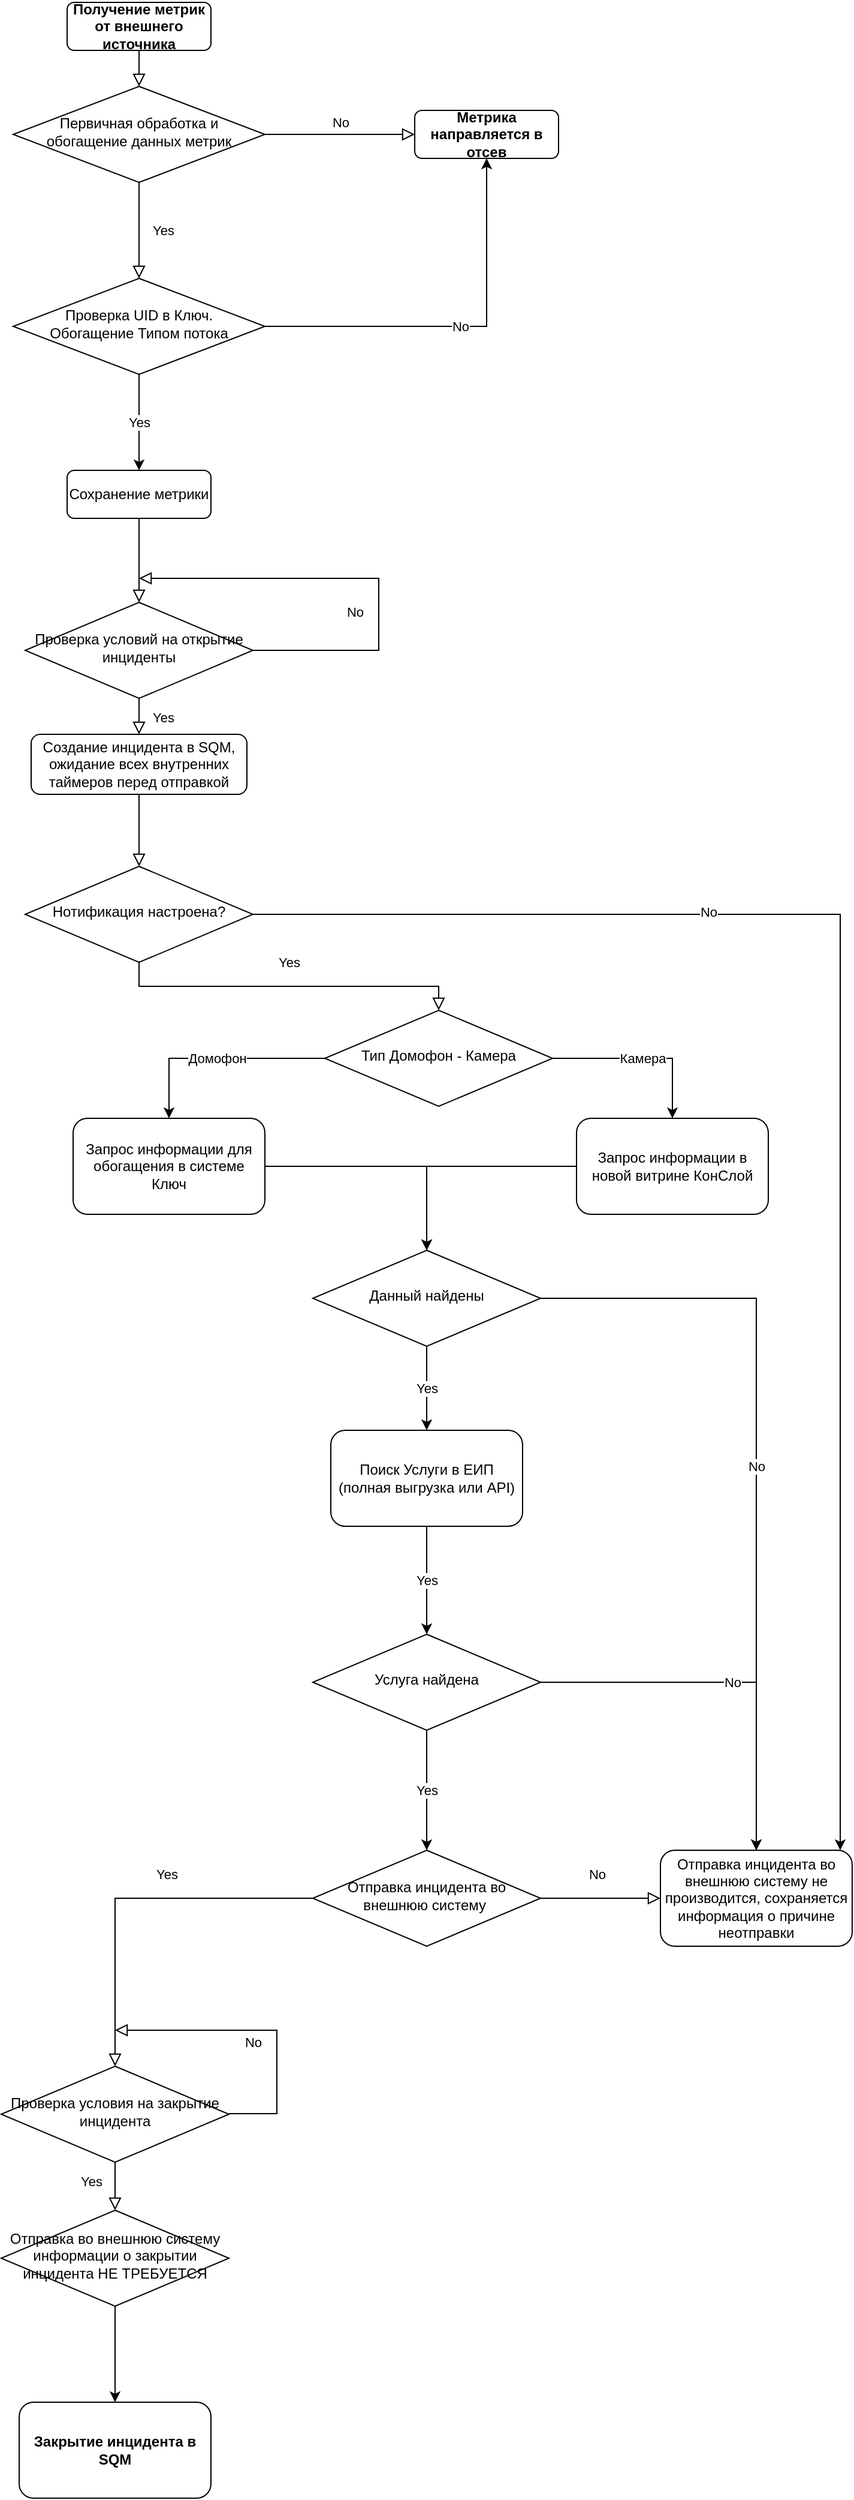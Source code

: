<mxfile version="27.1.6">
  <diagram id="C5RBs43oDa-KdzZeNtuy" name="Page-1">
    <mxGraphModel dx="1495" dy="599" grid="1" gridSize="10" guides="1" tooltips="1" connect="1" arrows="1" fold="1" page="1" pageScale="1" pageWidth="827" pageHeight="1169" math="0" shadow="0">
      <root>
        <mxCell id="WIyWlLk6GJQsqaUBKTNV-0" />
        <mxCell id="WIyWlLk6GJQsqaUBKTNV-1" parent="WIyWlLk6GJQsqaUBKTNV-0" />
        <mxCell id="WIyWlLk6GJQsqaUBKTNV-2" value="" style="rounded=0;html=1;jettySize=auto;orthogonalLoop=1;fontSize=11;endArrow=block;endFill=0;endSize=8;strokeWidth=1;shadow=0;labelBackgroundColor=none;edgeStyle=orthogonalEdgeStyle;" parent="WIyWlLk6GJQsqaUBKTNV-1" source="WIyWlLk6GJQsqaUBKTNV-3" target="WIyWlLk6GJQsqaUBKTNV-6" edge="1">
          <mxGeometry relative="1" as="geometry" />
        </mxCell>
        <mxCell id="WIyWlLk6GJQsqaUBKTNV-3" value="&lt;b&gt;Получение метрик от внешнего источника&lt;/b&gt;" style="rounded=1;whiteSpace=wrap;html=1;fontSize=12;glass=0;strokeWidth=1;shadow=0;" parent="WIyWlLk6GJQsqaUBKTNV-1" vertex="1">
          <mxGeometry x="125" y="10" width="120" height="40" as="geometry" />
        </mxCell>
        <mxCell id="WIyWlLk6GJQsqaUBKTNV-4" value="Yes" style="rounded=0;html=1;jettySize=auto;orthogonalLoop=1;fontSize=11;endArrow=block;endFill=0;endSize=8;strokeWidth=1;shadow=0;labelBackgroundColor=none;edgeStyle=orthogonalEdgeStyle;entryX=0.5;entryY=0;entryDx=0;entryDy=0;" parent="WIyWlLk6GJQsqaUBKTNV-1" source="WIyWlLk6GJQsqaUBKTNV-6" target="5Hg8QZIM00KDzzEJ88aO-0" edge="1">
          <mxGeometry y="20" relative="1" as="geometry">
            <mxPoint as="offset" />
            <mxPoint x="185" y="260" as="targetPoint" />
          </mxGeometry>
        </mxCell>
        <mxCell id="WIyWlLk6GJQsqaUBKTNV-5" value="No" style="edgeStyle=orthogonalEdgeStyle;rounded=0;html=1;jettySize=auto;orthogonalLoop=1;fontSize=11;endArrow=block;endFill=0;endSize=8;strokeWidth=1;shadow=0;labelBackgroundColor=none;" parent="WIyWlLk6GJQsqaUBKTNV-1" source="WIyWlLk6GJQsqaUBKTNV-6" target="WIyWlLk6GJQsqaUBKTNV-7" edge="1">
          <mxGeometry y="10" relative="1" as="geometry">
            <mxPoint as="offset" />
          </mxGeometry>
        </mxCell>
        <mxCell id="WIyWlLk6GJQsqaUBKTNV-6" value="Первичная обработка и&lt;br&gt;обогащение данных метрик" style="rhombus;whiteSpace=wrap;html=1;shadow=0;fontFamily=Helvetica;fontSize=12;align=center;strokeWidth=1;spacing=6;spacingTop=-4;" parent="WIyWlLk6GJQsqaUBKTNV-1" vertex="1">
          <mxGeometry x="80" y="80" width="210" height="80" as="geometry" />
        </mxCell>
        <mxCell id="WIyWlLk6GJQsqaUBKTNV-7" value="&lt;b&gt;Метрика направляется в отсев&lt;/b&gt;" style="rounded=1;whiteSpace=wrap;html=1;fontSize=12;glass=0;strokeWidth=1;shadow=0;" parent="WIyWlLk6GJQsqaUBKTNV-1" vertex="1">
          <mxGeometry x="415" y="100" width="120" height="40" as="geometry" />
        </mxCell>
        <mxCell id="WIyWlLk6GJQsqaUBKTNV-8" value="No" style="rounded=0;html=1;jettySize=auto;orthogonalLoop=1;fontSize=11;endArrow=block;endFill=0;endSize=8;strokeWidth=1;shadow=0;labelBackgroundColor=none;edgeStyle=orthogonalEdgeStyle;exitX=1;exitY=0.5;exitDx=0;exitDy=0;" parent="WIyWlLk6GJQsqaUBKTNV-1" source="WIyWlLk6GJQsqaUBKTNV-10" edge="1">
          <mxGeometry x="-0.247" y="20" relative="1" as="geometry">
            <mxPoint as="offset" />
            <mxPoint x="185" y="490" as="targetPoint" />
            <Array as="points">
              <mxPoint x="385" y="550" />
              <mxPoint x="385" y="490" />
            </Array>
          </mxGeometry>
        </mxCell>
        <mxCell id="WIyWlLk6GJQsqaUBKTNV-10" value="Проверка условий на открытие инциденты" style="rhombus;whiteSpace=wrap;html=1;shadow=0;fontFamily=Helvetica;fontSize=12;align=center;strokeWidth=1;spacing=6;spacingTop=-4;" parent="WIyWlLk6GJQsqaUBKTNV-1" vertex="1">
          <mxGeometry x="90" y="510" width="190" height="80" as="geometry" />
        </mxCell>
        <mxCell id="WIyWlLk6GJQsqaUBKTNV-12" value="Сохранение метрики" style="rounded=1;whiteSpace=wrap;html=1;fontSize=12;glass=0;strokeWidth=1;shadow=0;" parent="WIyWlLk6GJQsqaUBKTNV-1" vertex="1">
          <mxGeometry x="125" y="400" width="120" height="40" as="geometry" />
        </mxCell>
        <mxCell id="mZUCvUm8G59XYxikK2uu-3" value="" style="rounded=0;html=1;jettySize=auto;orthogonalLoop=1;fontSize=11;endArrow=block;endFill=0;endSize=8;strokeWidth=1;shadow=0;labelBackgroundColor=none;edgeStyle=orthogonalEdgeStyle;" parent="WIyWlLk6GJQsqaUBKTNV-1" source="WIyWlLk6GJQsqaUBKTNV-12" edge="1" target="WIyWlLk6GJQsqaUBKTNV-10">
          <mxGeometry relative="1" as="geometry">
            <mxPoint x="185" y="990" as="sourcePoint" />
            <mxPoint x="185" y="950" as="targetPoint" />
          </mxGeometry>
        </mxCell>
        <mxCell id="mZUCvUm8G59XYxikK2uu-5" value="Yes" style="rounded=0;html=1;jettySize=auto;orthogonalLoop=1;fontSize=11;endArrow=block;endFill=0;endSize=8;strokeWidth=1;shadow=0;labelBackgroundColor=none;edgeStyle=orthogonalEdgeStyle;" parent="WIyWlLk6GJQsqaUBKTNV-1" source="WIyWlLk6GJQsqaUBKTNV-10" edge="1">
          <mxGeometry y="20" relative="1" as="geometry">
            <mxPoint as="offset" />
            <mxPoint x="184.5" y="770" as="sourcePoint" />
            <mxPoint x="185" y="620" as="targetPoint" />
          </mxGeometry>
        </mxCell>
        <mxCell id="5Hg8QZIM00KDzzEJ88aO-23" style="edgeStyle=orthogonalEdgeStyle;rounded=0;orthogonalLoop=1;jettySize=auto;html=1;" edge="1" parent="WIyWlLk6GJQsqaUBKTNV-1" source="mZUCvUm8G59XYxikK2uu-6" target="mZUCvUm8G59XYxikK2uu-11">
          <mxGeometry relative="1" as="geometry">
            <Array as="points">
              <mxPoint x="770" y="770" />
            </Array>
          </mxGeometry>
        </mxCell>
        <mxCell id="5Hg8QZIM00KDzzEJ88aO-24" value="No" style="edgeLabel;html=1;align=center;verticalAlign=middle;resizable=0;points=[];" vertex="1" connectable="0" parent="5Hg8QZIM00KDzzEJ88aO-23">
          <mxGeometry x="-0.402" y="2" relative="1" as="geometry">
            <mxPoint as="offset" />
          </mxGeometry>
        </mxCell>
        <mxCell id="mZUCvUm8G59XYxikK2uu-6" value="Нотификация настроена?" style="rhombus;whiteSpace=wrap;html=1;shadow=0;fontFamily=Helvetica;fontSize=12;align=center;strokeWidth=1;spacing=6;spacingTop=-4;" parent="WIyWlLk6GJQsqaUBKTNV-1" vertex="1">
          <mxGeometry x="90" y="730" width="190" height="80" as="geometry" />
        </mxCell>
        <mxCell id="mZUCvUm8G59XYxikK2uu-8" value="Yes" style="rounded=0;html=1;jettySize=auto;orthogonalLoop=1;fontSize=11;endArrow=block;endFill=0;endSize=8;strokeWidth=1;shadow=0;labelBackgroundColor=none;edgeStyle=orthogonalEdgeStyle;exitX=0.5;exitY=1;exitDx=0;exitDy=0;entryX=0.5;entryY=0;entryDx=0;entryDy=0;" parent="WIyWlLk6GJQsqaUBKTNV-1" source="mZUCvUm8G59XYxikK2uu-6" target="5Hg8QZIM00KDzzEJ88aO-3" edge="1">
          <mxGeometry y="20" relative="1" as="geometry">
            <mxPoint as="offset" />
            <mxPoint x="265" y="1150" as="sourcePoint" />
            <mxPoint x="355" y="1210" as="targetPoint" />
            <Array as="points" />
          </mxGeometry>
        </mxCell>
        <mxCell id="mZUCvUm8G59XYxikK2uu-11" value="Отправка инцидента во внешнюю систему не производится, сохраняется информация о причине неотправки" style="rounded=1;whiteSpace=wrap;html=1;fontSize=12;glass=0;strokeWidth=1;shadow=0;" parent="WIyWlLk6GJQsqaUBKTNV-1" vertex="1">
          <mxGeometry x="620" y="1550" width="160" height="80" as="geometry" />
        </mxCell>
        <mxCell id="mZUCvUm8G59XYxikK2uu-15" value="Проверка условия на закрытие инцидента" style="rhombus;whiteSpace=wrap;html=1;shadow=0;fontFamily=Helvetica;fontSize=12;align=center;strokeWidth=1;spacing=6;spacingTop=-4;" parent="WIyWlLk6GJQsqaUBKTNV-1" vertex="1">
          <mxGeometry x="70" y="1730" width="190" height="80" as="geometry" />
        </mxCell>
        <mxCell id="mZUCvUm8G59XYxikK2uu-16" value="&lt;span&gt;Отправка инцидента во внешнюю систему&amp;nbsp;&lt;/span&gt;" style="rhombus;whiteSpace=wrap;html=1;shadow=0;fontFamily=Helvetica;fontSize=12;align=center;strokeWidth=1;spacing=6;spacingTop=-4;" parent="WIyWlLk6GJQsqaUBKTNV-1" vertex="1">
          <mxGeometry x="330" y="1550" width="190" height="80" as="geometry" />
        </mxCell>
        <mxCell id="mZUCvUm8G59XYxikK2uu-17" value="No" style="rounded=0;html=1;jettySize=auto;orthogonalLoop=1;fontSize=11;endArrow=block;endFill=0;endSize=8;strokeWidth=1;shadow=0;labelBackgroundColor=none;edgeStyle=orthogonalEdgeStyle;entryX=0;entryY=0.5;entryDx=0;entryDy=0;" parent="WIyWlLk6GJQsqaUBKTNV-1" source="mZUCvUm8G59XYxikK2uu-16" target="mZUCvUm8G59XYxikK2uu-11" edge="1">
          <mxGeometry x="-0.059" y="20" relative="1" as="geometry">
            <mxPoint as="offset" />
            <mxPoint x="260" y="2049.5" as="sourcePoint" />
            <mxPoint x="425" y="2049.5" as="targetPoint" />
            <Array as="points" />
          </mxGeometry>
        </mxCell>
        <mxCell id="mZUCvUm8G59XYxikK2uu-18" value="Yes" style="rounded=0;html=1;jettySize=auto;orthogonalLoop=1;fontSize=11;endArrow=block;endFill=0;endSize=8;strokeWidth=1;shadow=0;labelBackgroundColor=none;edgeStyle=orthogonalEdgeStyle;" parent="WIyWlLk6GJQsqaUBKTNV-1" source="mZUCvUm8G59XYxikK2uu-16" target="mZUCvUm8G59XYxikK2uu-15" edge="1">
          <mxGeometry x="-0.2" y="-20" relative="1" as="geometry">
            <mxPoint as="offset" />
            <mxPoint x="165" y="2110" as="sourcePoint" />
            <mxPoint x="155" y="2270" as="targetPoint" />
            <Array as="points" />
          </mxGeometry>
        </mxCell>
        <mxCell id="mZUCvUm8G59XYxikK2uu-20" value="No" style="rounded=0;html=1;jettySize=auto;orthogonalLoop=1;fontSize=11;endArrow=block;endFill=0;endSize=8;strokeWidth=1;shadow=0;labelBackgroundColor=none;edgeStyle=orthogonalEdgeStyle;" parent="WIyWlLk6GJQsqaUBKTNV-1" edge="1">
          <mxGeometry x="-0.173" y="20" relative="1" as="geometry">
            <mxPoint y="1" as="offset" />
            <mxPoint x="260" y="1769.5" as="sourcePoint" />
            <mxPoint x="165" y="1700" as="targetPoint" />
            <Array as="points">
              <mxPoint x="300" y="1770" />
              <mxPoint x="300" y="1700" />
            </Array>
          </mxGeometry>
        </mxCell>
        <mxCell id="mZUCvUm8G59XYxikK2uu-21" value="Yes" style="rounded=0;html=1;jettySize=auto;orthogonalLoop=1;fontSize=11;endArrow=block;endFill=0;endSize=8;strokeWidth=1;shadow=0;labelBackgroundColor=none;edgeStyle=orthogonalEdgeStyle;" parent="WIyWlLk6GJQsqaUBKTNV-1" source="mZUCvUm8G59XYxikK2uu-15" target="mZUCvUm8G59XYxikK2uu-22" edge="1">
          <mxGeometry x="-0.2" y="-20" relative="1" as="geometry">
            <mxPoint as="offset" />
            <mxPoint x="175" y="1690" as="sourcePoint" />
            <mxPoint x="165" y="1850" as="targetPoint" />
            <Array as="points" />
          </mxGeometry>
        </mxCell>
        <mxCell id="5Hg8QZIM00KDzzEJ88aO-20" style="edgeStyle=orthogonalEdgeStyle;rounded=0;orthogonalLoop=1;jettySize=auto;html=1;" edge="1" parent="WIyWlLk6GJQsqaUBKTNV-1" source="mZUCvUm8G59XYxikK2uu-22" target="mZUCvUm8G59XYxikK2uu-27">
          <mxGeometry relative="1" as="geometry" />
        </mxCell>
        <mxCell id="mZUCvUm8G59XYxikK2uu-22" value="Отправка во внешнюю систему информации о закрытии инцидента НЕ ТРЕБУЕТСЯ" style="rhombus;whiteSpace=wrap;html=1;shadow=0;fontFamily=Helvetica;fontSize=12;align=center;strokeWidth=1;spacing=6;spacingTop=-4;" parent="WIyWlLk6GJQsqaUBKTNV-1" vertex="1">
          <mxGeometry x="70" y="1850" width="190" height="80" as="geometry" />
        </mxCell>
        <mxCell id="mZUCvUm8G59XYxikK2uu-27" value="&lt;b&gt;Закрытие инцидента в SQM&lt;/b&gt;" style="rounded=1;whiteSpace=wrap;html=1;fontSize=12;glass=0;strokeWidth=1;shadow=0;" parent="WIyWlLk6GJQsqaUBKTNV-1" vertex="1">
          <mxGeometry x="85" y="2010" width="160" height="80" as="geometry" />
        </mxCell>
        <mxCell id="mZUCvUm8G59XYxikK2uu-39" value="Создание инцидента в SQM, ожидание всех внутренних таймеров перед отправкой" style="rounded=1;whiteSpace=wrap;html=1;fontSize=12;glass=0;strokeWidth=1;shadow=0;" parent="WIyWlLk6GJQsqaUBKTNV-1" vertex="1">
          <mxGeometry x="95" y="620" width="180" height="50" as="geometry" />
        </mxCell>
        <mxCell id="mZUCvUm8G59XYxikK2uu-41" value="" style="rounded=0;html=1;jettySize=auto;orthogonalLoop=1;fontSize=11;endArrow=block;endFill=0;endSize=8;strokeWidth=1;shadow=0;labelBackgroundColor=none;edgeStyle=orthogonalEdgeStyle;entryX=0.5;entryY=0;entryDx=0;entryDy=0;" parent="WIyWlLk6GJQsqaUBKTNV-1" source="mZUCvUm8G59XYxikK2uu-39" target="mZUCvUm8G59XYxikK2uu-6" edge="1">
          <mxGeometry relative="1" as="geometry">
            <mxPoint x="195" y="930" as="sourcePoint" />
            <mxPoint x="195" y="960" as="targetPoint" />
          </mxGeometry>
        </mxCell>
        <mxCell id="5Hg8QZIM00KDzzEJ88aO-1" value="No" style="edgeStyle=orthogonalEdgeStyle;rounded=0;orthogonalLoop=1;jettySize=auto;html=1;entryX=0.5;entryY=1;entryDx=0;entryDy=0;" edge="1" parent="WIyWlLk6GJQsqaUBKTNV-1" source="5Hg8QZIM00KDzzEJ88aO-0" target="WIyWlLk6GJQsqaUBKTNV-7">
          <mxGeometry relative="1" as="geometry" />
        </mxCell>
        <mxCell id="5Hg8QZIM00KDzzEJ88aO-2" value="Yes" style="edgeStyle=orthogonalEdgeStyle;rounded=0;orthogonalLoop=1;jettySize=auto;html=1;" edge="1" parent="WIyWlLk6GJQsqaUBKTNV-1" source="5Hg8QZIM00KDzzEJ88aO-0" target="WIyWlLk6GJQsqaUBKTNV-12">
          <mxGeometry relative="1" as="geometry" />
        </mxCell>
        <mxCell id="5Hg8QZIM00KDzzEJ88aO-0" value="Проверка UID в Ключ.&lt;br&gt;Обогащение Типом потока" style="rhombus;whiteSpace=wrap;html=1;shadow=0;fontFamily=Helvetica;fontSize=12;align=center;strokeWidth=1;spacing=6;spacingTop=-4;" vertex="1" parent="WIyWlLk6GJQsqaUBKTNV-1">
          <mxGeometry x="80" y="240" width="210" height="80" as="geometry" />
        </mxCell>
        <mxCell id="5Hg8QZIM00KDzzEJ88aO-5" value="Домофон" style="edgeStyle=orthogonalEdgeStyle;rounded=0;orthogonalLoop=1;jettySize=auto;html=1;" edge="1" parent="WIyWlLk6GJQsqaUBKTNV-1" source="5Hg8QZIM00KDzzEJ88aO-3" target="5Hg8QZIM00KDzzEJ88aO-4">
          <mxGeometry relative="1" as="geometry" />
        </mxCell>
        <mxCell id="5Hg8QZIM00KDzzEJ88aO-7" value="Камера" style="edgeStyle=orthogonalEdgeStyle;rounded=0;orthogonalLoop=1;jettySize=auto;html=1;" edge="1" parent="WIyWlLk6GJQsqaUBKTNV-1" source="5Hg8QZIM00KDzzEJ88aO-3" target="5Hg8QZIM00KDzzEJ88aO-6">
          <mxGeometry relative="1" as="geometry" />
        </mxCell>
        <mxCell id="5Hg8QZIM00KDzzEJ88aO-3" value="Тип Домофон - Камера" style="rhombus;whiteSpace=wrap;html=1;shadow=0;fontFamily=Helvetica;fontSize=12;align=center;strokeWidth=1;spacing=6;spacingTop=-4;" vertex="1" parent="WIyWlLk6GJQsqaUBKTNV-1">
          <mxGeometry x="340" y="850" width="190" height="80" as="geometry" />
        </mxCell>
        <mxCell id="5Hg8QZIM00KDzzEJ88aO-9" style="edgeStyle=orthogonalEdgeStyle;rounded=0;orthogonalLoop=1;jettySize=auto;html=1;" edge="1" parent="WIyWlLk6GJQsqaUBKTNV-1" source="5Hg8QZIM00KDzzEJ88aO-4" target="5Hg8QZIM00KDzzEJ88aO-8">
          <mxGeometry relative="1" as="geometry">
            <Array as="points">
              <mxPoint x="425" y="980" />
            </Array>
          </mxGeometry>
        </mxCell>
        <mxCell id="5Hg8QZIM00KDzzEJ88aO-4" value="Запрос информации для обогащения в системе Ключ" style="rounded=1;whiteSpace=wrap;html=1;fontSize=12;glass=0;strokeWidth=1;shadow=0;" vertex="1" parent="WIyWlLk6GJQsqaUBKTNV-1">
          <mxGeometry x="130" y="940" width="160" height="80" as="geometry" />
        </mxCell>
        <mxCell id="5Hg8QZIM00KDzzEJ88aO-10" style="edgeStyle=orthogonalEdgeStyle;rounded=0;orthogonalLoop=1;jettySize=auto;html=1;" edge="1" parent="WIyWlLk6GJQsqaUBKTNV-1" source="5Hg8QZIM00KDzzEJ88aO-6" target="5Hg8QZIM00KDzzEJ88aO-8">
          <mxGeometry relative="1" as="geometry" />
        </mxCell>
        <mxCell id="5Hg8QZIM00KDzzEJ88aO-6" value="Запрос информации в новой витрине КонСлой" style="rounded=1;whiteSpace=wrap;html=1;fontSize=12;glass=0;strokeWidth=1;shadow=0;" vertex="1" parent="WIyWlLk6GJQsqaUBKTNV-1">
          <mxGeometry x="550" y="940" width="160" height="80" as="geometry" />
        </mxCell>
        <mxCell id="5Hg8QZIM00KDzzEJ88aO-13" value="Yes" style="edgeStyle=orthogonalEdgeStyle;rounded=0;orthogonalLoop=1;jettySize=auto;html=1;" edge="1" parent="WIyWlLk6GJQsqaUBKTNV-1" source="5Hg8QZIM00KDzzEJ88aO-8" target="5Hg8QZIM00KDzzEJ88aO-12">
          <mxGeometry relative="1" as="geometry" />
        </mxCell>
        <mxCell id="5Hg8QZIM00KDzzEJ88aO-22" value="No" style="edgeStyle=orthogonalEdgeStyle;rounded=0;orthogonalLoop=1;jettySize=auto;html=1;" edge="1" parent="WIyWlLk6GJQsqaUBKTNV-1" source="5Hg8QZIM00KDzzEJ88aO-8" target="mZUCvUm8G59XYxikK2uu-11">
          <mxGeometry relative="1" as="geometry" />
        </mxCell>
        <mxCell id="5Hg8QZIM00KDzzEJ88aO-8" value="Данный найдены" style="rhombus;whiteSpace=wrap;html=1;shadow=0;fontFamily=Helvetica;fontSize=12;align=center;strokeWidth=1;spacing=6;spacingTop=-4;" vertex="1" parent="WIyWlLk6GJQsqaUBKTNV-1">
          <mxGeometry x="330" y="1050" width="190" height="80" as="geometry" />
        </mxCell>
        <mxCell id="5Hg8QZIM00KDzzEJ88aO-15" value="Yes" style="edgeStyle=orthogonalEdgeStyle;rounded=0;orthogonalLoop=1;jettySize=auto;html=1;" edge="1" parent="WIyWlLk6GJQsqaUBKTNV-1" source="5Hg8QZIM00KDzzEJ88aO-12" target="5Hg8QZIM00KDzzEJ88aO-14">
          <mxGeometry relative="1" as="geometry" />
        </mxCell>
        <mxCell id="5Hg8QZIM00KDzzEJ88aO-12" value="Поиск Услуги в ЕИП (полная выгрузка или API)" style="rounded=1;whiteSpace=wrap;html=1;fontSize=12;glass=0;strokeWidth=1;shadow=0;" vertex="1" parent="WIyWlLk6GJQsqaUBKTNV-1">
          <mxGeometry x="345" y="1200" width="160" height="80" as="geometry" />
        </mxCell>
        <mxCell id="5Hg8QZIM00KDzzEJ88aO-19" value="Yes" style="edgeStyle=orthogonalEdgeStyle;rounded=0;orthogonalLoop=1;jettySize=auto;html=1;" edge="1" parent="WIyWlLk6GJQsqaUBKTNV-1" source="5Hg8QZIM00KDzzEJ88aO-14" target="mZUCvUm8G59XYxikK2uu-16">
          <mxGeometry relative="1" as="geometry" />
        </mxCell>
        <mxCell id="5Hg8QZIM00KDzzEJ88aO-21" value="No" style="edgeStyle=orthogonalEdgeStyle;rounded=0;orthogonalLoop=1;jettySize=auto;html=1;" edge="1" parent="WIyWlLk6GJQsqaUBKTNV-1" source="5Hg8QZIM00KDzzEJ88aO-14" target="mZUCvUm8G59XYxikK2uu-11">
          <mxGeometry relative="1" as="geometry" />
        </mxCell>
        <mxCell id="5Hg8QZIM00KDzzEJ88aO-14" value="Услуга найдена" style="rhombus;whiteSpace=wrap;html=1;shadow=0;fontFamily=Helvetica;fontSize=12;align=center;strokeWidth=1;spacing=6;spacingTop=-4;" vertex="1" parent="WIyWlLk6GJQsqaUBKTNV-1">
          <mxGeometry x="330" y="1370" width="190" height="80" as="geometry" />
        </mxCell>
      </root>
    </mxGraphModel>
  </diagram>
</mxfile>
